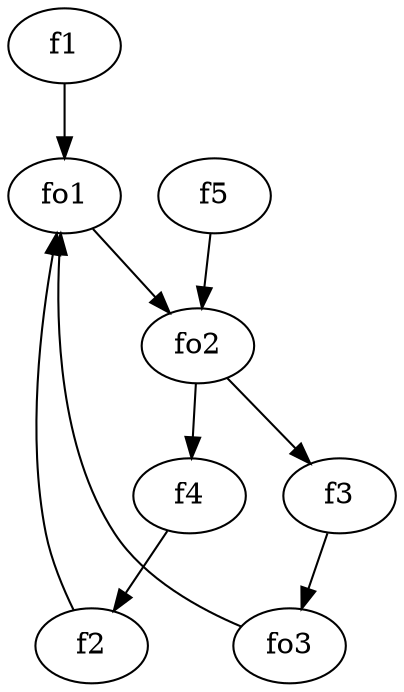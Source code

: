 strict digraph  {
f1;
f2;
f3;
f4;
f5;
fo1;
fo2;
fo3;
f1 -> fo1  [weight=2];
f2 -> fo1  [weight=2];
f3 -> fo3  [weight=2];
f4 -> f2  [weight=2];
f5 -> fo2  [weight=2];
fo1 -> fo2  [weight=2];
fo2 -> f3  [weight=2];
fo2 -> f4  [weight=2];
fo3 -> fo1  [weight=2];
}
